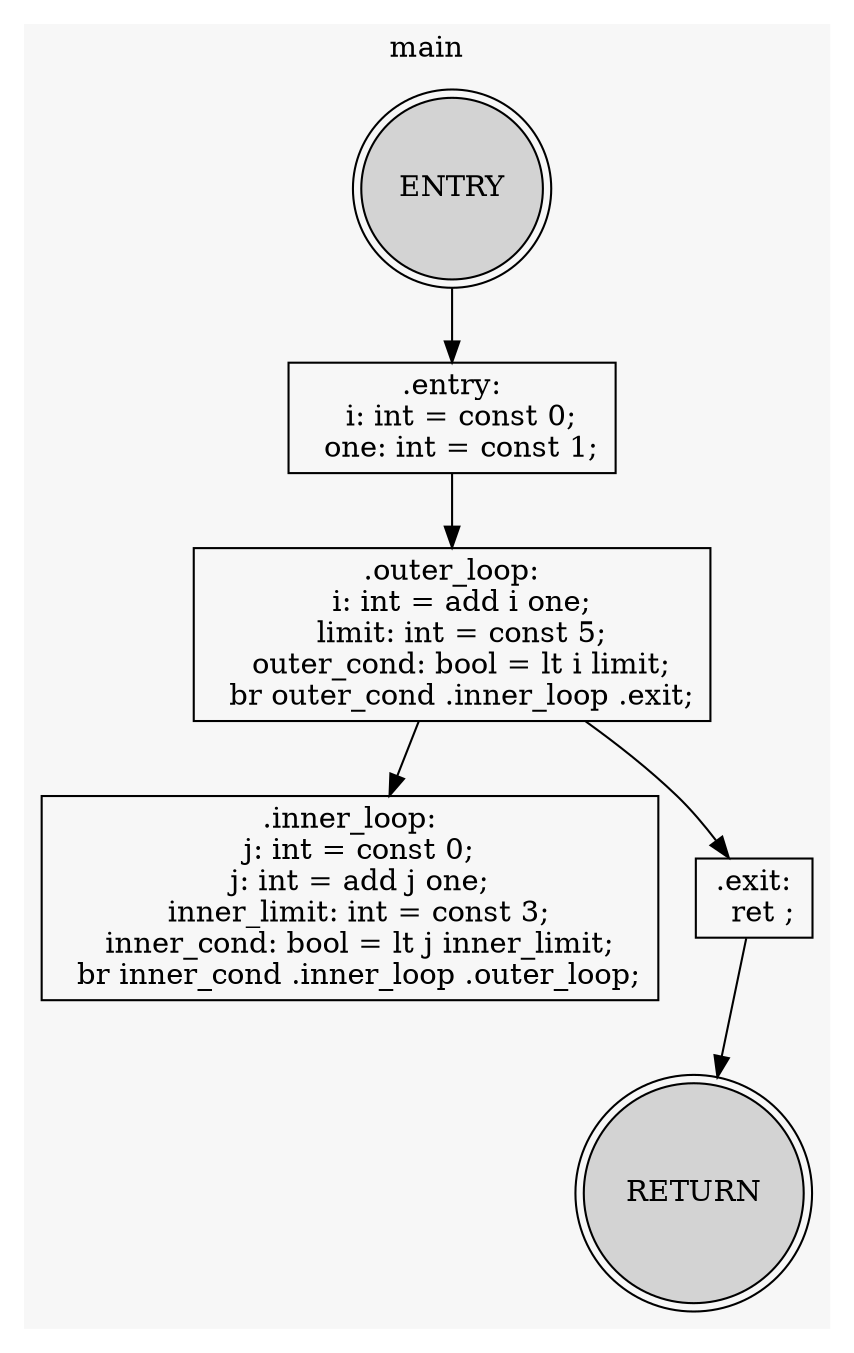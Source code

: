 // Dominator Tree
digraph DOMTREE {
	subgraph cluster_main {
		label=main
		color="#f7f7f7"
		style=filled
		rankdir=TB
		FUNC_main_NODE_ENTRY [label=ENTRY fillcolor=lightgray shape=doublecircle style=filled]
		FUNC_main_NODE_entry [label=".entry:
  i: int = const 0;
  one: int = const 1;" shape=box]
		FUNC_main_NODE_ENTRY -> FUNC_main_NODE_entry
		FUNC_main_NODE_outer_loop [label=".outer_loop:
  i: int = add i one;
  limit: int = const 5;
  outer_cond: bool = lt i limit;
  br outer_cond .inner_loop .exit;" shape=box]
		FUNC_main_NODE_entry -> FUNC_main_NODE_outer_loop
		FUNC_main_NODE_inner_loop [label=".inner_loop:
  j: int = const 0;
  j: int = add j one;
  inner_limit: int = const 3;
  inner_cond: bool = lt j inner_limit;
  br inner_cond .inner_loop .outer_loop;" shape=box]
		FUNC_main_NODE_outer_loop -> FUNC_main_NODE_inner_loop
		FUNC_main_NODE_exit [label=".exit:
  ret ;" shape=box]
		FUNC_main_NODE_outer_loop -> FUNC_main_NODE_exit
		FUNC_main_NODE_RETURN [label=RETURN fillcolor=lightgray shape=doublecircle style=filled]
		FUNC_main_NODE_exit -> FUNC_main_NODE_RETURN
	}
}
